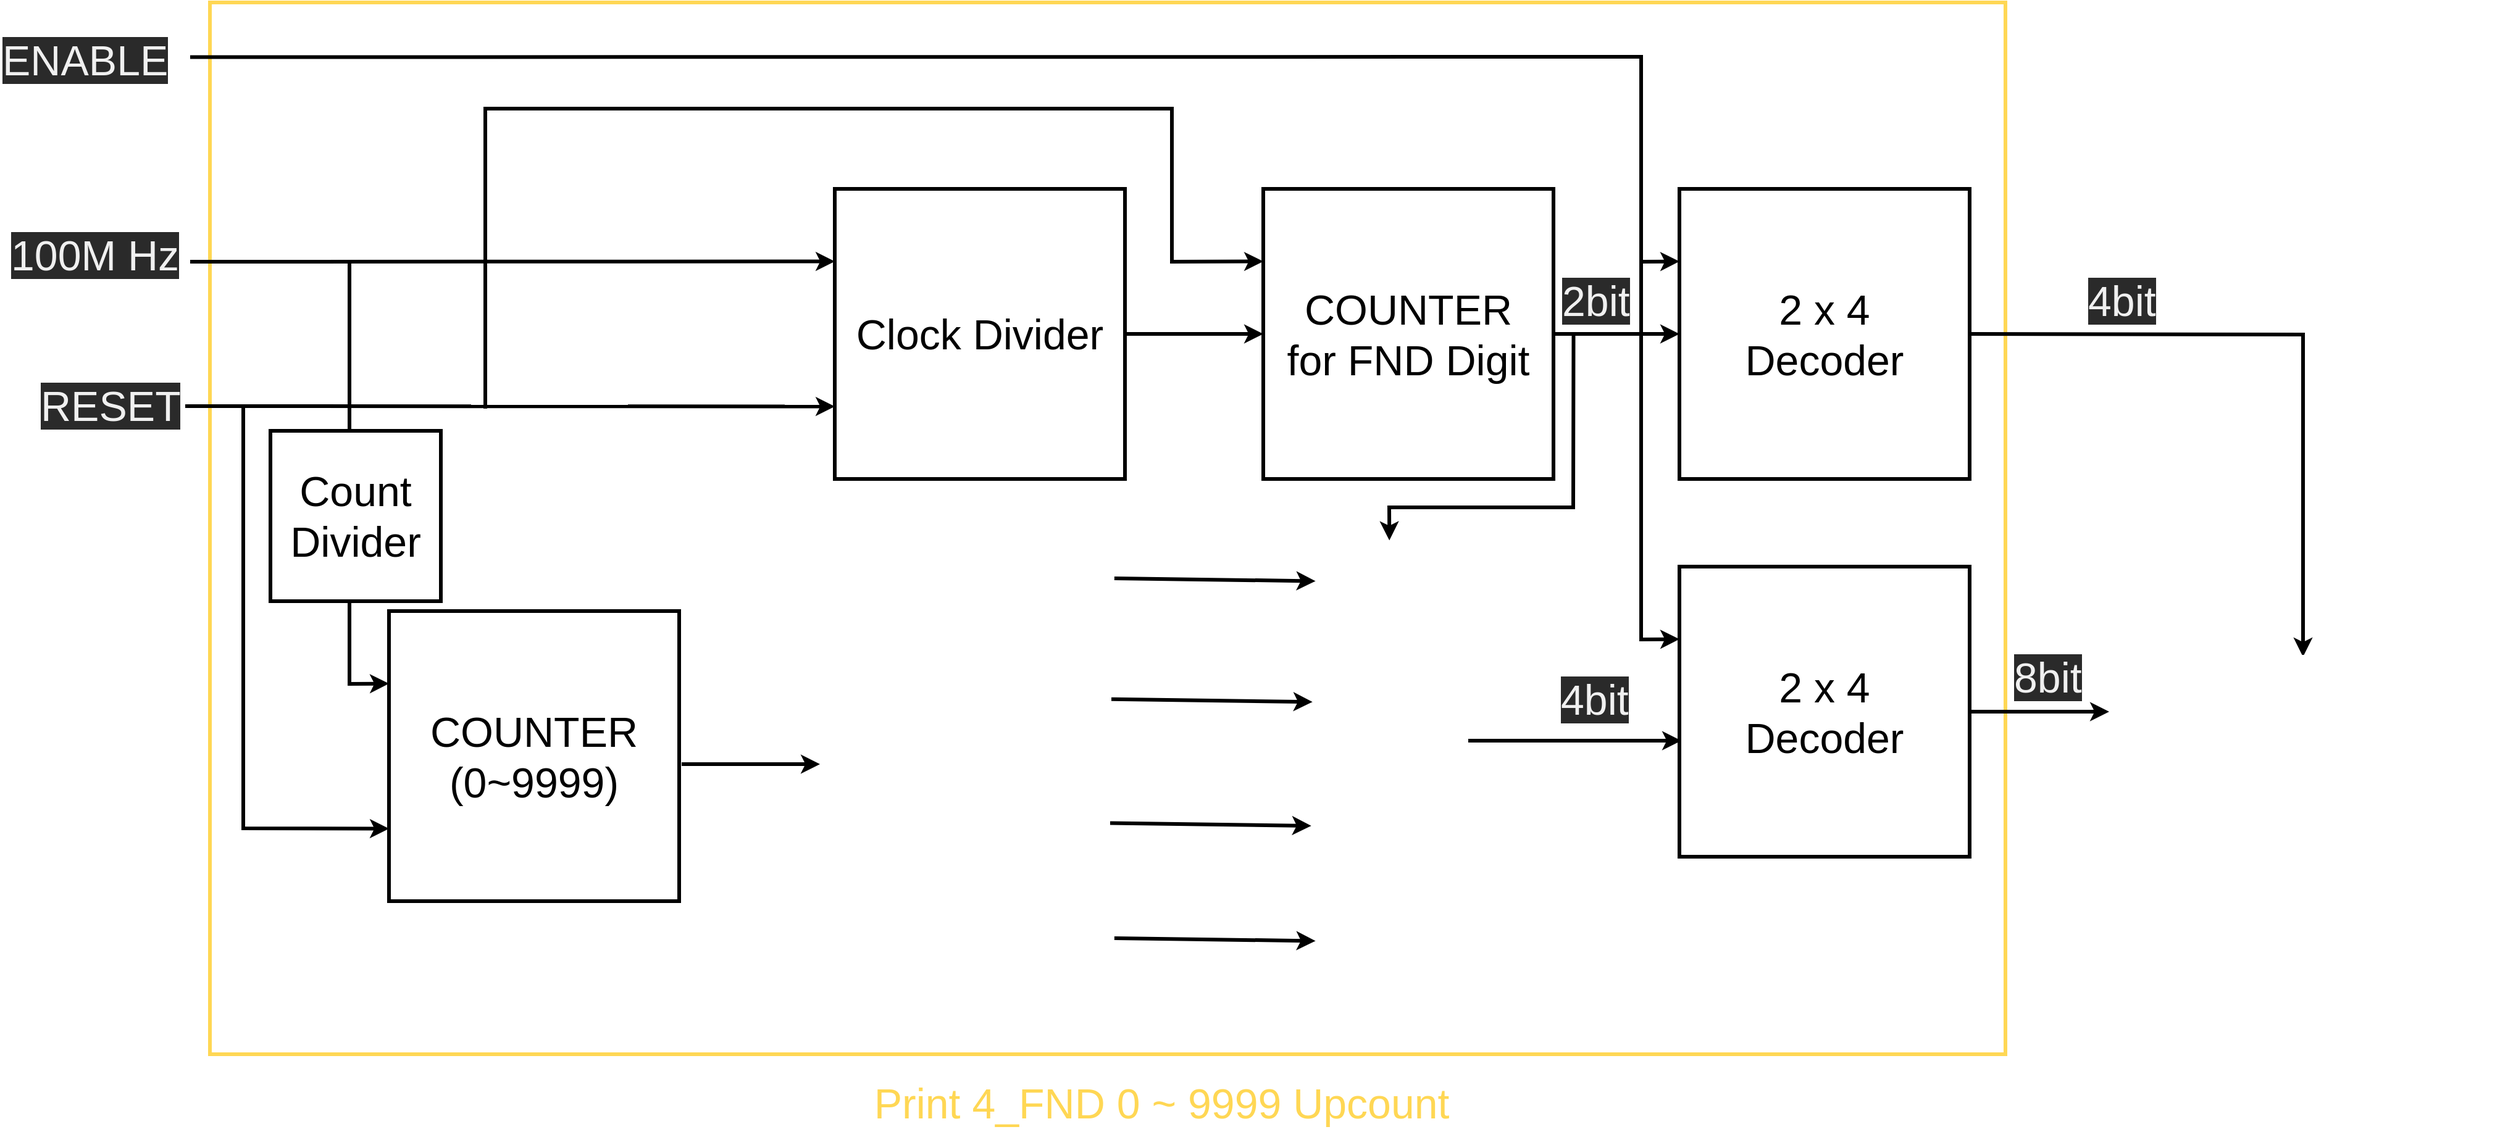 <mxfile>
    <diagram id="5bDm_EnSwa5c4VmwQq6L" name="페이지-1">
        <mxGraphModel dx="4396" dy="-3312" grid="0" gridSize="10" guides="1" tooltips="1" connect="1" arrows="1" fold="1" page="0" pageScale="1" pageWidth="827" pageHeight="1169" math="0" shadow="0">
            <root>
                <mxCell id="0"/>
                <mxCell id="1" parent="0"/>
                <mxCell id="2" value="" style="rounded=0;whiteSpace=wrap;html=1;fontSize=34;fontColor=#FFD754;strokeColor=#FFD754;strokeWidth=3;fillColor=none;" vertex="1" parent="1">
                    <mxGeometry x="-1528" y="5206" width="1454" height="852" as="geometry"/>
                </mxCell>
                <mxCell id="3" value="" style="rounded=0;whiteSpace=wrap;html=1;fontSize=34;fontColor=#FFD754;strokeColor=#FFFFFF;strokeWidth=3;fillColor=none;" vertex="1" parent="1">
                    <mxGeometry x="-1031" y="5618" width="248" height="402" as="geometry"/>
                </mxCell>
                <mxCell id="4" value="&lt;font color=&quot;#ffd754&quot;&gt;Print 4_FND 0 ~ 9999 Upcount&amp;nbsp;&lt;/font&gt;" style="text;html=1;align=center;verticalAlign=middle;resizable=0;points=[];autosize=1;strokeColor=none;fillColor=none;fontSize=34;" vertex="1" parent="1">
                    <mxGeometry x="-995.5" y="6075" width="485" height="45" as="geometry"/>
                </mxCell>
                <mxCell id="5" value="" style="edgeStyle=none;rounded=0;html=1;fontSize=34;fontColor=#FFD754;startArrow=none;startFill=0;endArrow=classic;endFill=1;strokeWidth=3;" edge="1" parent="1" source="6" target="8">
                    <mxGeometry relative="1" as="geometry"/>
                </mxCell>
                <mxCell id="6" value="Clock Divider" style="whiteSpace=wrap;html=1;aspect=fixed;fontSize=34;strokeWidth=3;fillColor=default;" vertex="1" parent="1">
                    <mxGeometry x="-1022" y="5357" width="235" height="235" as="geometry"/>
                </mxCell>
                <mxCell id="7" value="" style="edgeStyle=none;rounded=0;html=1;fontSize=34;fontColor=#FFD754;startArrow=none;startFill=0;endArrow=classic;endFill=1;strokeWidth=3;" edge="1" parent="1" source="8" target="10">
                    <mxGeometry relative="1" as="geometry"/>
                </mxCell>
                <mxCell id="8" value="COUNTER&lt;br&gt;for FND Digit" style="whiteSpace=wrap;html=1;aspect=fixed;fontSize=34;strokeWidth=3;fillColor=default;" vertex="1" parent="1">
                    <mxGeometry x="-675" y="5357" width="235" height="235" as="geometry"/>
                </mxCell>
                <mxCell id="9" style="edgeStyle=none;rounded=0;html=1;exitX=1;exitY=0.5;exitDx=0;exitDy=0;entryX=0.5;entryY=0;entryDx=0;entryDy=0;fontSize=34;fontColor=#FFD754;startArrow=none;startFill=0;endArrow=classic;endFill=1;strokeWidth=3;" edge="1" parent="1" source="10" target="13">
                    <mxGeometry relative="1" as="geometry">
                        <Array as="points">
                            <mxPoint x="167" y="5475"/>
                        </Array>
                    </mxGeometry>
                </mxCell>
                <mxCell id="10" value="2 x 4 &lt;br&gt;Decoder" style="whiteSpace=wrap;html=1;aspect=fixed;fontSize=34;strokeWidth=3;fillColor=default;" vertex="1" parent="1">
                    <mxGeometry x="-338" y="5357" width="235" height="235" as="geometry"/>
                </mxCell>
                <mxCell id="11" value="&lt;span style=&quot;color: rgb(240 , 240 , 240) ; font-family: &amp;#34;helvetica&amp;#34; ; font-size: 34px ; font-style: normal ; font-weight: 400 ; letter-spacing: normal ; text-align: center ; text-indent: 0px ; text-transform: none ; word-spacing: 0px ; background-color: rgb(42 , 42 , 42) ; display: inline ; float: none&quot;&gt;2bit&lt;/span&gt;" style="text;whiteSpace=wrap;html=1;fontSize=34;fontColor=#FFD754;" vertex="1" parent="1">
                    <mxGeometry x="-435.001" y="5421.002" width="45" height="55" as="geometry"/>
                </mxCell>
                <mxCell id="12" value="" style="group" vertex="1" connectable="0" parent="1">
                    <mxGeometry x="10" y="5736" width="314" height="89" as="geometry"/>
                </mxCell>
                <mxCell id="13" value="" style="whiteSpace=wrap;html=1;fontSize=34;fontColor=#FFD754;strokeColor=#FFFFFF;strokeWidth=3;fillColor=none;" vertex="1" parent="12">
                    <mxGeometry width="314" height="89" as="geometry"/>
                </mxCell>
                <mxCell id="14" value="" style="verticalLabelPosition=bottom;shadow=0;dashed=0;align=center;html=1;verticalAlign=top;shape=mxgraph.electrical.opto_electronics.7_segment_display_with_dp;pointerEvents=1;fontSize=34;fontColor=#FFD754;strokeColor=#FFFFFF;strokeWidth=3;fillColor=none;" vertex="1" parent="12">
                    <mxGeometry x="27" y="9.5" width="60" height="70" as="geometry"/>
                </mxCell>
                <mxCell id="15" value="" style="verticalLabelPosition=bottom;shadow=0;dashed=0;align=center;html=1;verticalAlign=top;shape=mxgraph.electrical.opto_electronics.7_segment_display_with_dp;pointerEvents=1;fontSize=34;fontColor=#FFD754;strokeColor=#FFFFFF;strokeWidth=3;fillColor=none;" vertex="1" parent="12">
                    <mxGeometry x="96" y="7" width="60" height="70" as="geometry"/>
                </mxCell>
                <mxCell id="16" value="" style="verticalLabelPosition=bottom;shadow=0;dashed=0;align=center;html=1;verticalAlign=top;shape=mxgraph.electrical.opto_electronics.7_segment_display_with_dp;pointerEvents=1;fontSize=34;fontColor=#FFD754;strokeColor=#FFFFFF;strokeWidth=3;fillColor=none;" vertex="1" parent="12">
                    <mxGeometry x="165" y="7" width="60" height="70" as="geometry"/>
                </mxCell>
                <mxCell id="17" value="" style="verticalLabelPosition=bottom;shadow=0;dashed=0;align=center;html=1;verticalAlign=top;shape=mxgraph.electrical.opto_electronics.7_segment_display_with_dp;pointerEvents=1;fontSize=34;fontColor=#FFD754;strokeColor=#FFFFFF;strokeWidth=3;fillColor=none;" vertex="1" parent="12">
                    <mxGeometry x="234" y="7" width="60" height="70" as="geometry"/>
                </mxCell>
                <mxCell id="18" value="" style="edgeStyle=none;rounded=0;html=1;fontSize=34;fontColor=#FFD754;startArrow=none;startFill=0;endArrow=classic;endFill=1;strokeWidth=3;" edge="1" parent="1" source="19" target="13">
                    <mxGeometry relative="1" as="geometry"/>
                </mxCell>
                <mxCell id="19" value="2 x 4 &lt;br&gt;Decoder" style="whiteSpace=wrap;html=1;aspect=fixed;fontSize=34;strokeWidth=3;fillColor=default;" vertex="1" parent="1">
                    <mxGeometry x="-338" y="5663" width="235" height="235" as="geometry"/>
                </mxCell>
                <mxCell id="20" value="&lt;font color=&quot;#ffffff&quot;&gt;1000's num&lt;/font&gt;" style="rounded=0;whiteSpace=wrap;html=1;fontSize=34;fontColor=#FFD754;strokeColor=#FFFFFF;strokeWidth=3;fillColor=none;" vertex="1" parent="1">
                    <mxGeometry x="-1018.0" y="5637" width="222.43" height="73" as="geometry"/>
                </mxCell>
                <mxCell id="21" value="&lt;font color=&quot;#ffffff&quot;&gt;100's num&lt;/font&gt;" style="rounded=0;whiteSpace=wrap;html=1;fontSize=34;fontColor=#FFD754;strokeColor=#FFFFFF;strokeWidth=3;fillColor=none;" vertex="1" parent="1">
                    <mxGeometry x="-1018.0" y="5731" width="222.43" height="73" as="geometry"/>
                </mxCell>
                <mxCell id="22" value="&lt;font color=&quot;#ffffff&quot;&gt;10's num&lt;/font&gt;" style="rounded=0;whiteSpace=wrap;html=1;fontSize=34;fontColor=#FFD754;strokeColor=#FFFFFF;strokeWidth=3;fillColor=none;" vertex="1" parent="1">
                    <mxGeometry x="-1018.0" y="5831" width="222.43" height="73" as="geometry"/>
                </mxCell>
                <mxCell id="23" value="&lt;font color=&quot;#ffffff&quot;&gt;1's num&lt;/font&gt;" style="rounded=0;whiteSpace=wrap;html=1;fontSize=34;fontColor=#FFD754;strokeColor=#FFFFFF;strokeWidth=3;fillColor=none;" vertex="1" parent="1">
                    <mxGeometry x="-1018.0" y="5931" width="222.43" height="73" as="geometry"/>
                </mxCell>
                <mxCell id="24" value="" style="edgeStyle=none;rounded=0;html=1;fontSize=34;fontColor=#FFD754;startArrow=none;startFill=0;endArrow=classic;endFill=1;strokeWidth=3;" edge="1" parent="1">
                    <mxGeometry relative="1" as="geometry">
                        <mxPoint x="-509" y="5804" as="sourcePoint"/>
                        <mxPoint x="-336.5" y="5804" as="targetPoint"/>
                    </mxGeometry>
                </mxCell>
                <mxCell id="25" value="&lt;span style=&quot;color: rgb(240 , 240 , 240) ; font-family: &amp;#34;helvetica&amp;#34; ; font-size: 34px ; font-style: normal ; font-weight: 400 ; letter-spacing: normal ; text-align: center ; text-indent: 0px ; text-transform: none ; word-spacing: 0px ; background-color: rgb(42 , 42 , 42) ; display: inline ; float: none&quot;&gt;4bit&lt;/span&gt;" style="text;whiteSpace=wrap;html=1;fontSize=34;fontColor=#FFD754;" vertex="1" parent="1">
                    <mxGeometry x="-9.001" y="5421.002" width="45" height="55" as="geometry"/>
                </mxCell>
                <mxCell id="26" value="&lt;span style=&quot;color: rgb(240 , 240 , 240) ; font-family: &amp;#34;helvetica&amp;#34; ; font-size: 34px ; font-style: normal ; font-weight: 400 ; letter-spacing: normal ; text-align: center ; text-indent: 0px ; text-transform: none ; word-spacing: 0px ; background-color: rgb(42 , 42 , 42) ; display: inline ; float: none&quot;&gt;4bit&lt;/span&gt;" style="text;whiteSpace=wrap;html=1;fontSize=34;fontColor=#FFD754;" vertex="1" parent="1">
                    <mxGeometry x="-435.751" y="5744.002" width="45" height="55" as="geometry"/>
                </mxCell>
                <mxCell id="27" value="&lt;span style=&quot;color: rgb(240 , 240 , 240) ; font-family: &amp;#34;helvetica&amp;#34; ; font-size: 34px ; font-style: normal ; font-weight: 400 ; letter-spacing: normal ; text-align: center ; text-indent: 0px ; text-transform: none ; word-spacing: 0px ; background-color: rgb(42 , 42 , 42) ; display: inline ; float: none&quot;&gt;8bit&lt;/span&gt;" style="text;whiteSpace=wrap;html=1;fontSize=34;fontColor=#FFD754;" vertex="1" parent="1">
                    <mxGeometry x="-69.001" y="5726.002" width="45" height="55" as="geometry"/>
                </mxCell>
                <mxCell id="28" value="" style="edgeStyle=none;rounded=0;html=1;fontSize=34;fontColor=#FFD754;startArrow=none;startFill=0;endArrow=classic;endFill=1;strokeWidth=3;" edge="1" parent="1">
                    <mxGeometry relative="1" as="geometry">
                        <mxPoint x="-1146" y="5823" as="sourcePoint"/>
                        <mxPoint x="-1034" y="5823" as="targetPoint"/>
                    </mxGeometry>
                </mxCell>
                <mxCell id="29" value="&lt;font color=&quot;#ffffff&quot;&gt;4:1&lt;br&gt;MUX&lt;/font&gt;" style="shape=trapezoid;perimeter=trapezoidPerimeter;whiteSpace=wrap;html=1;fixedSize=1;fontSize=34;fontColor=#FFD754;strokeColor=#FFFFFF;strokeWidth=3;fillColor=none;rotation=90;" vertex="1" parent="1">
                    <mxGeometry x="-755" y="5757" width="364.25" height="113.75" as="geometry"/>
                </mxCell>
                <mxCell id="30" value="" style="edgeStyle=none;rounded=0;html=1;fontSize=34;fontColor=#FFD754;startArrow=none;startFill=0;endArrow=classic;endFill=1;strokeWidth=3;exitX=0.25;exitY=1;exitDx=0;exitDy=0;entryX=0;entryY=0.5;entryDx=0;entryDy=0;" edge="1" parent="1" source="11" target="29">
                    <mxGeometry relative="1" as="geometry">
                        <mxPoint x="-499" y="5814" as="sourcePoint"/>
                        <mxPoint x="-326.5" y="5814" as="targetPoint"/>
                        <Array as="points">
                            <mxPoint x="-424" y="5615"/>
                            <mxPoint x="-573" y="5615"/>
                        </Array>
                    </mxGeometry>
                </mxCell>
                <mxCell id="31" value="" style="edgeStyle=none;rounded=0;html=1;fontSize=34;fontColor=#FFD754;startArrow=none;startFill=0;endArrow=classic;endFill=1;strokeWidth=3;entryX=0.118;entryY=1.026;entryDx=0;entryDy=0;entryPerimeter=0;" edge="1" parent="1" target="29">
                    <mxGeometry relative="1" as="geometry">
                        <mxPoint x="-795.57" y="5672.5" as="sourcePoint"/>
                        <mxPoint x="-683.57" y="5672.5" as="targetPoint"/>
                    </mxGeometry>
                </mxCell>
                <mxCell id="32" value="" style="edgeStyle=none;rounded=0;html=1;fontSize=34;fontColor=#FFD754;startArrow=none;startFill=0;endArrow=classic;endFill=1;strokeWidth=3;entryX=0.118;entryY=1.026;entryDx=0;entryDy=0;entryPerimeter=0;" edge="1" parent="1">
                    <mxGeometry relative="1" as="geometry">
                        <mxPoint x="-798.0" y="5770.39" as="sourcePoint"/>
                        <mxPoint x="-635.138" y="5772.622" as="targetPoint"/>
                    </mxGeometry>
                </mxCell>
                <mxCell id="33" value="" style="edgeStyle=none;rounded=0;html=1;fontSize=34;fontColor=#FFD754;startArrow=none;startFill=0;endArrow=classic;endFill=1;strokeWidth=3;entryX=0.118;entryY=1.026;entryDx=0;entryDy=0;entryPerimeter=0;" edge="1" parent="1">
                    <mxGeometry relative="1" as="geometry">
                        <mxPoint x="-799.0" y="5870.75" as="sourcePoint"/>
                        <mxPoint x="-636.138" y="5872.981" as="targetPoint"/>
                    </mxGeometry>
                </mxCell>
                <mxCell id="34" value="" style="edgeStyle=none;rounded=0;html=1;fontSize=34;fontColor=#FFD754;startArrow=none;startFill=0;endArrow=classic;endFill=1;strokeWidth=3;entryX=0.118;entryY=1.026;entryDx=0;entryDy=0;entryPerimeter=0;" edge="1" parent="1">
                    <mxGeometry relative="1" as="geometry">
                        <mxPoint x="-795.57" y="5964" as="sourcePoint"/>
                        <mxPoint x="-632.708" y="5966.231" as="targetPoint"/>
                    </mxGeometry>
                </mxCell>
                <mxCell id="35" value="COUNTER&lt;br&gt;(0~9999)" style="whiteSpace=wrap;html=1;aspect=fixed;fontSize=34;strokeWidth=3;fillColor=default;" vertex="1" parent="1">
                    <mxGeometry x="-1383" y="5699" width="235" height="235" as="geometry"/>
                </mxCell>
                <mxCell id="36" value="" style="edgeStyle=none;rounded=0;html=1;fontSize=34;fontColor=#FFD754;startArrow=none;startFill=0;endArrow=classic;endFill=1;strokeWidth=3;entryX=0;entryY=0.25;entryDx=0;entryDy=0;" edge="1" parent="1" target="6">
                    <mxGeometry relative="1" as="geometry">
                        <mxPoint x="-1544" y="5416" as="sourcePoint"/>
                        <mxPoint x="-1022" y="5476" as="targetPoint"/>
                    </mxGeometry>
                </mxCell>
                <mxCell id="37" value="" style="edgeStyle=none;rounded=0;html=1;fontSize=34;fontColor=#FFD754;startArrow=none;startFill=0;endArrow=classic;endFill=1;strokeWidth=3;entryX=0;entryY=0.75;entryDx=0;entryDy=0;" edge="1" parent="1" target="6">
                    <mxGeometry relative="1" as="geometry">
                        <mxPoint x="-1548" y="5533" as="sourcePoint"/>
                        <mxPoint x="-1363" y="5537" as="targetPoint"/>
                    </mxGeometry>
                </mxCell>
                <mxCell id="38" value="" style="edgeStyle=none;rounded=0;html=1;fontSize=34;fontColor=#FFD754;startArrow=none;startFill=0;endArrow=classic;endFill=1;strokeWidth=3;entryX=0;entryY=0.75;entryDx=0;entryDy=0;" edge="1" parent="1" target="35">
                    <mxGeometry relative="1" as="geometry">
                        <mxPoint x="-1501" y="5532" as="sourcePoint"/>
                        <mxPoint x="-1012" y="5543.25" as="targetPoint"/>
                        <Array as="points">
                            <mxPoint x="-1501" y="5875"/>
                        </Array>
                    </mxGeometry>
                </mxCell>
                <mxCell id="39" value="" style="edgeStyle=none;rounded=0;html=1;fontSize=34;fontColor=#FFD754;startArrow=none;startFill=0;endArrow=classic;endFill=1;strokeWidth=3;entryX=0;entryY=0.25;entryDx=0;entryDy=0;" edge="1" parent="1" target="35">
                    <mxGeometry relative="1" as="geometry">
                        <mxPoint x="-1415" y="5415" as="sourcePoint"/>
                        <mxPoint x="-1373" y="5885.25" as="targetPoint"/>
                        <Array as="points">
                            <mxPoint x="-1415" y="5758"/>
                        </Array>
                    </mxGeometry>
                </mxCell>
                <mxCell id="40" value="&lt;span style=&quot;color: rgb(240 , 240 , 240) ; font-family: &amp;#34;helvetica&amp;#34; ; font-size: 34px ; font-style: normal ; font-weight: 400 ; letter-spacing: normal ; text-align: center ; text-indent: 0px ; text-transform: none ; word-spacing: 0px ; background-color: rgb(42 , 42 , 42) ; display: inline ; float: none&quot;&gt;100M Hz&lt;/span&gt;" style="text;whiteSpace=wrap;html=1;fontSize=34;fontColor=#FFD754;" vertex="1" parent="1">
                    <mxGeometry x="-1691" y="5384" width="153" height="55" as="geometry"/>
                </mxCell>
                <mxCell id="41" value="&lt;span style=&quot;color: rgb(240 , 240 , 240) ; font-family: &amp;#34;helvetica&amp;#34; ; font-size: 34px ; font-style: normal ; font-weight: 400 ; letter-spacing: normal ; text-align: center ; text-indent: 0px ; text-transform: none ; word-spacing: 0px ; background-color: rgb(42 , 42 , 42) ; display: inline ; float: none&quot;&gt;RESET&lt;/span&gt;" style="text;whiteSpace=wrap;html=1;fontSize=34;fontColor=#FFD754;" vertex="1" parent="1">
                    <mxGeometry x="-1667" y="5506" width="153" height="55" as="geometry"/>
                </mxCell>
                <mxCell id="42" value="" style="edgeStyle=none;rounded=0;html=1;fontSize=34;fontColor=#FFD754;startArrow=none;startFill=0;endArrow=classic;endFill=1;strokeWidth=3;entryX=0;entryY=0.25;entryDx=0;entryDy=0;" edge="1" parent="1" target="8">
                    <mxGeometry relative="1" as="geometry">
                        <mxPoint x="-1305" y="5535" as="sourcePoint"/>
                        <mxPoint x="-1373" y="5767.75" as="targetPoint"/>
                        <Array as="points">
                            <mxPoint x="-1305" y="5292"/>
                            <mxPoint x="-749" y="5292"/>
                            <mxPoint x="-749" y="5416"/>
                        </Array>
                    </mxGeometry>
                </mxCell>
                <mxCell id="43" value="" style="edgeStyle=none;rounded=0;html=1;fontSize=34;fontColor=#FFD754;startArrow=none;startFill=0;endArrow=classic;endFill=1;strokeWidth=3;entryX=0;entryY=0.25;entryDx=0;entryDy=0;" edge="1" parent="1" target="10">
                    <mxGeometry relative="1" as="geometry">
                        <mxPoint x="-1544.0" y="5250.25" as="sourcePoint"/>
                        <mxPoint x="-1022" y="5250" as="targetPoint"/>
                        <Array as="points">
                            <mxPoint x="-369" y="5250"/>
                            <mxPoint x="-369" y="5416"/>
                        </Array>
                    </mxGeometry>
                </mxCell>
                <mxCell id="45" value="" style="edgeStyle=none;rounded=0;html=1;fontSize=34;fontColor=#FFD754;startArrow=none;startFill=0;endArrow=classic;endFill=1;strokeWidth=3;entryX=0;entryY=0.25;entryDx=0;entryDy=0;" edge="1" parent="1" target="19">
                    <mxGeometry relative="1" as="geometry">
                        <mxPoint x="-369" y="5415" as="sourcePoint"/>
                        <mxPoint x="-328" y="5484.5" as="targetPoint"/>
                        <Array as="points">
                            <mxPoint x="-369" y="5722"/>
                        </Array>
                    </mxGeometry>
                </mxCell>
                <mxCell id="46" value="&lt;span style=&quot;color: rgb(240 , 240 , 240) ; font-family: &amp;#34;helvetica&amp;#34; ; font-size: 34px ; font-style: normal ; font-weight: 400 ; letter-spacing: normal ; text-align: center ; text-indent: 0px ; text-transform: none ; word-spacing: 0px ; background-color: rgb(42 , 42 , 42) ; display: inline ; float: none&quot;&gt;ENABLE&lt;/span&gt;" style="text;whiteSpace=wrap;html=1;fontSize=34;fontColor=#FFD754;" vertex="1" parent="1">
                    <mxGeometry x="-1698" y="5226" width="153" height="55" as="geometry"/>
                </mxCell>
                <mxCell id="47" value="Count&lt;br&gt;Divider" style="whiteSpace=wrap;html=1;aspect=fixed;fontSize=34;strokeWidth=3;fillColor=default;" vertex="1" parent="1">
                    <mxGeometry x="-1479" y="5553" width="138" height="138" as="geometry"/>
                </mxCell>
            </root>
        </mxGraphModel>
    </diagram>
</mxfile>
